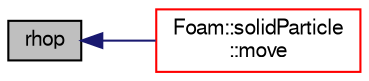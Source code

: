 digraph "rhop"
{
  bgcolor="transparent";
  edge [fontname="FreeSans",fontsize="10",labelfontname="FreeSans",labelfontsize="10"];
  node [fontname="FreeSans",fontsize="10",shape=record];
  rankdir="LR";
  Node8 [label="rhop",height=0.2,width=0.4,color="black", fillcolor="grey75", style="filled", fontcolor="black"];
  Node8 -> Node9 [dir="back",color="midnightblue",fontsize="10",style="solid",fontname="FreeSans"];
  Node9 [label="Foam::solidParticle\l::move",height=0.2,width=0.4,color="red",URL="$a24502.html#aa3b793966d64802fdf262dd4d14d21ed",tooltip="Move. "];
}
